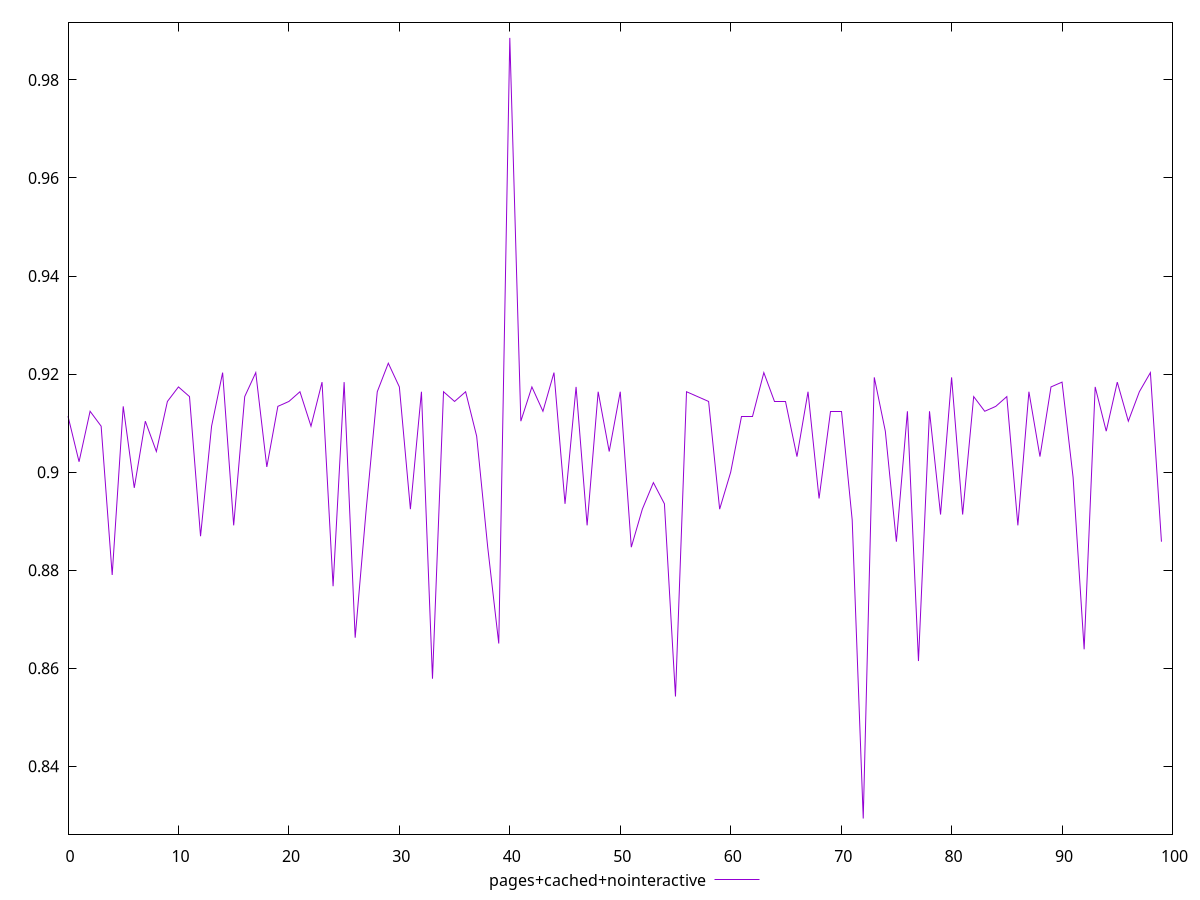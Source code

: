 $_pagesCachedNointeractive <<EOF
0.9114065832202423
0.9021161263191463
0.9124146873094457
0.909375633668922
0.8790300833009306
0.9134178324564849
0.8967916516294545
0.9103935540110555
0.9042138652938291
0.9144159850101887
0.917380153295033
0.9154091114965686
0.8869310884190262
0.9093756336689192
0.9202981945281576
0.8891520440062329
0.9154091114965668
0.9202981945281568
0.9010603182647978
0.9134178324564849
0.914415985010187
0.9163971786250911
0.909375633668922
0.9183580026018724
0.8767373781918395
0.9183580026018724
0.866237010546699
0.8924519953997028
0.9163971786250928
0.9222174953399462
0.9173801532950339
0.8924519953997028
0.9163971786250911
0.8578750359832107
0.9163971786250911
0.9144159850101887
0.9163971786250911
0.9073252563220249
0.8846936800115661
0.8650525269764151
0.9885586652661822
0.9103935540110564
0.9173801532950356
0.912414687309443
0.9202981945281584
0.8935434397538515
0.917380153295033
0.8891520440062349
0.916397178625092
0.9042138652938301
0.9163971786250911
0.8846936800115661
0.8924519953997028
0.8978655626213592
0.8935434397538535
0.8542425396099668
0.9163971786250911
0.9154091114965668
0.9144159850101905
0.8924519953997028
0.8999999314038525
0.9114065832202433
0.9114065832202423
0.9202981945281576
0.9144159850101905
0.9144159850101878
0.9031673203601183
0.9163971786250911
0.8946305544636091
0.9124146873094439
0.9124146873094439
0.8902562615076638
0.8293600100807806
0.9193306938437764
0.9083528563396869
0.8858144226983579
0.912414687309443
0.8614786903580921
0.9124146873094447
0.8913562573218646
0.9193306938437791
0.8913562573218666
0.9154091114965677
0.912414687309443
0.9134178324564849
0.9154091114965668
0.889152044006236
0.9163971786250928
0.9031673203601163
0.9173801532950364
0.9183580026018741
0.8989350010505732
0.8638646215623997
0.917380153295033
0.9083528563396869
0.9183580026018724
0.9103935540110574
0.916397178625092
0.9202981945281576
0.8858144226983579
EOF
set key outside below
set terminal pngcairo
set output "report_00005_2020-11-02T22-26-11.212Z/total-blocking-time/pages+cached+nointeractive//score.png"
set yrange [0.8261760369770726:0.9917426383698902]
plot $_pagesCachedNointeractive title "pages+cached+nointeractive" with line ,